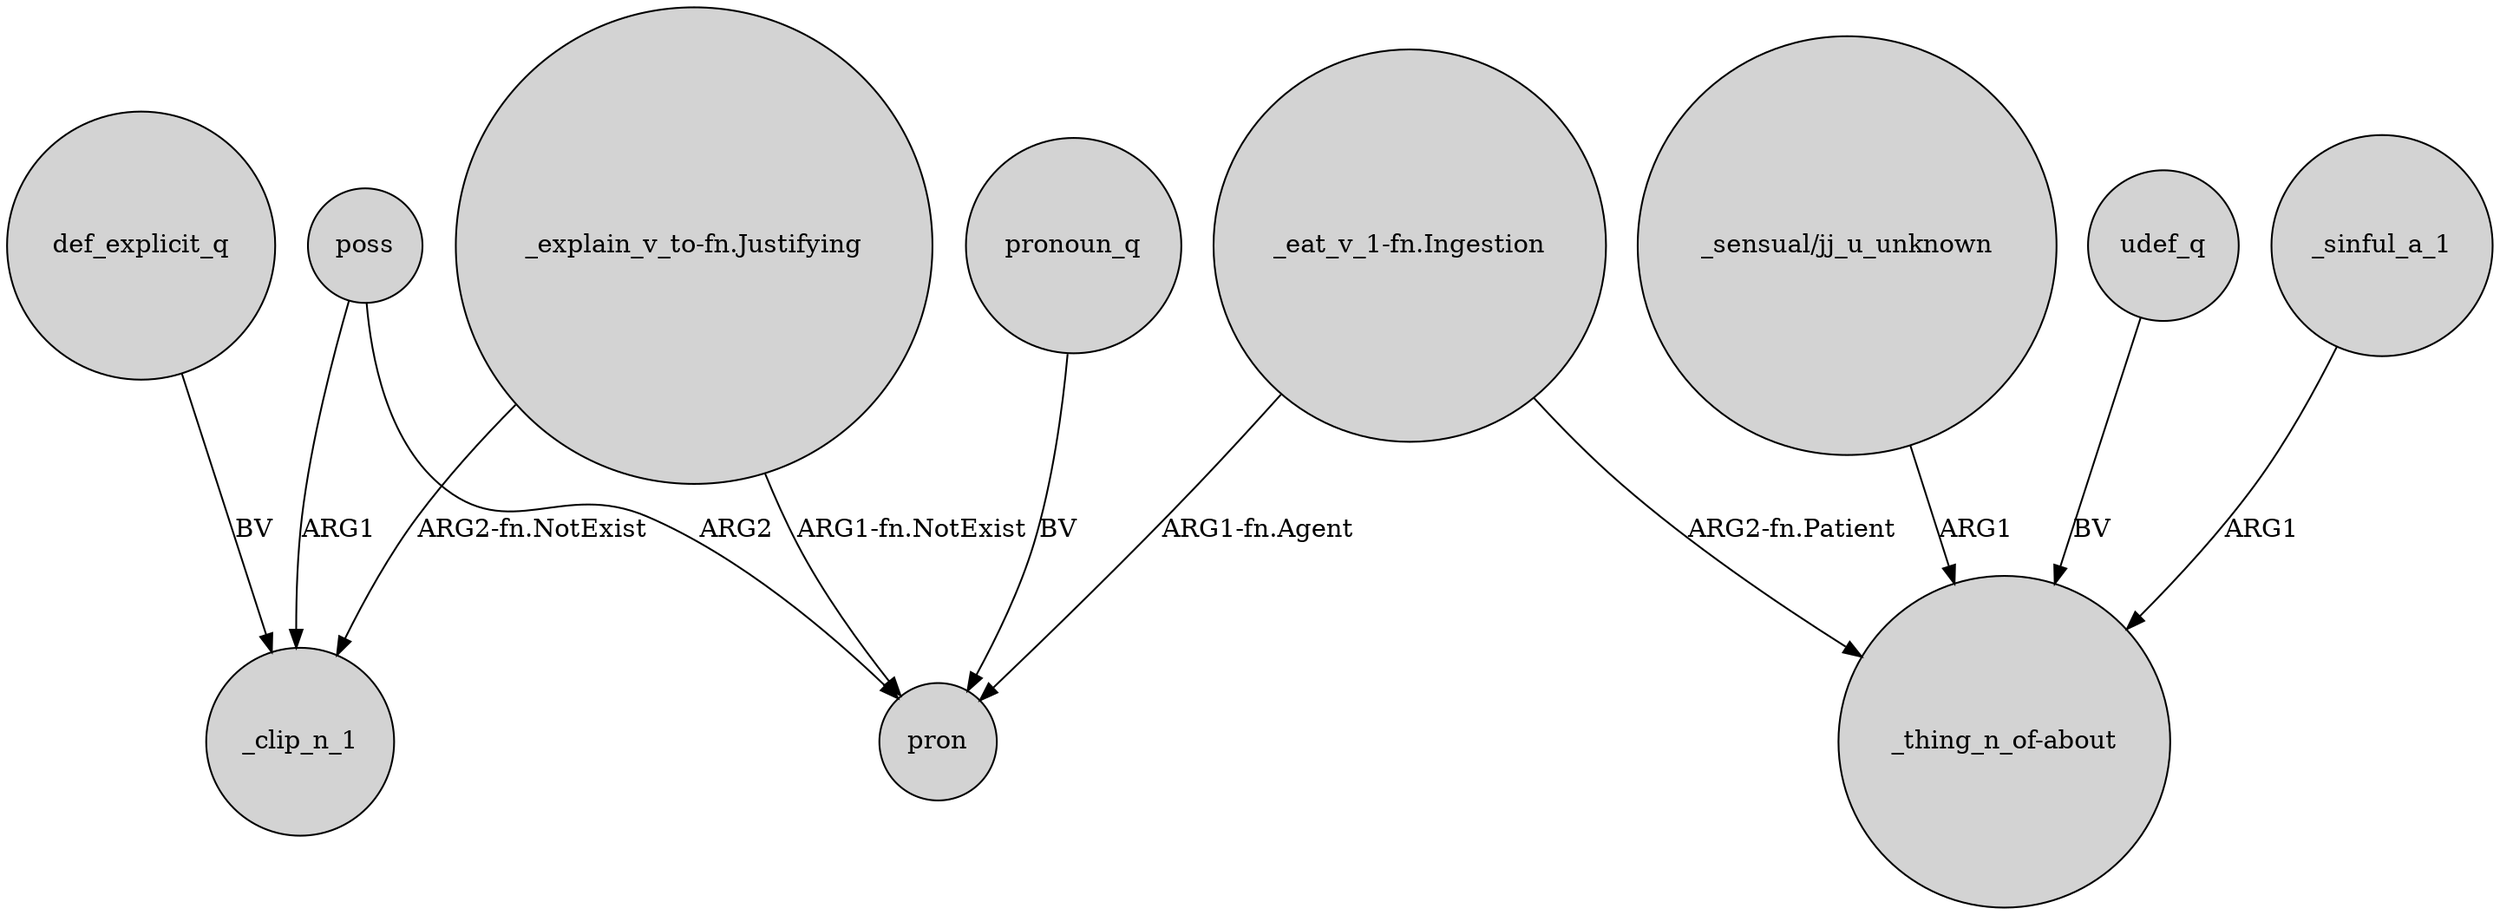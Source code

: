 digraph {
	node [shape=circle style=filled]
	def_explicit_q -> _clip_n_1 [label=BV]
	"_sensual/jj_u_unknown" -> "_thing_n_of-about" [label=ARG1]
	udef_q -> "_thing_n_of-about" [label=BV]
	_sinful_a_1 -> "_thing_n_of-about" [label=ARG1]
	poss -> _clip_n_1 [label=ARG1]
	poss -> pron [label=ARG2]
	"_explain_v_to-fn.Justifying" -> pron [label="ARG1-fn.NotExist"]
	"_explain_v_to-fn.Justifying" -> _clip_n_1 [label="ARG2-fn.NotExist"]
	"_eat_v_1-fn.Ingestion" -> "_thing_n_of-about" [label="ARG2-fn.Patient"]
	"_eat_v_1-fn.Ingestion" -> pron [label="ARG1-fn.Agent"]
	pronoun_q -> pron [label=BV]
}
